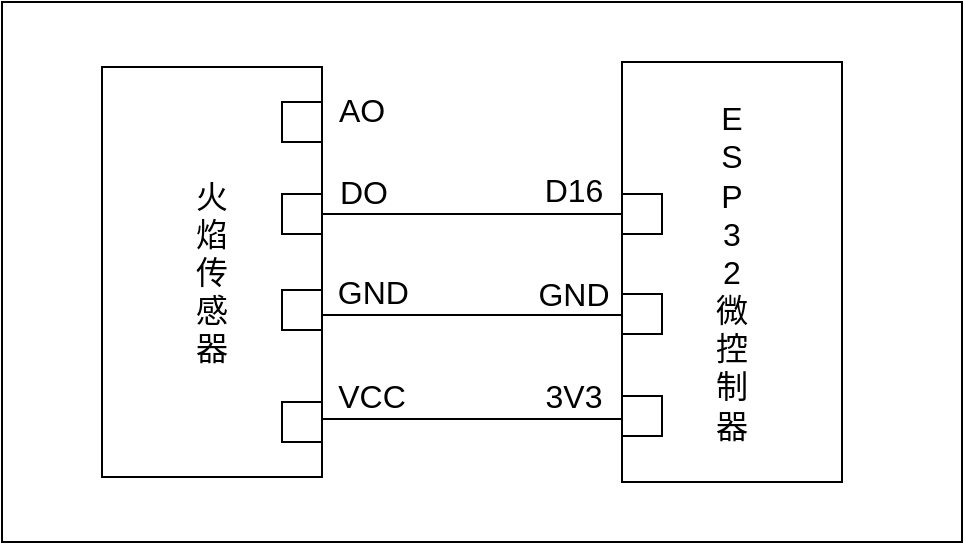 <mxfile version="26.2.14">
  <diagram name="第 1 页" id="i4qYyxMLu9p1aR7LU7I-">
    <mxGraphModel dx="1500" dy="826" grid="1" gridSize="10" guides="1" tooltips="1" connect="1" arrows="1" fold="1" page="1" pageScale="1" pageWidth="827" pageHeight="1169" math="0" shadow="0">
      <root>
        <mxCell id="0" />
        <mxCell id="1" parent="0" />
        <mxCell id="GGfPHSFVa5TLCeVPOStA-1" value="" style="rounded=0;whiteSpace=wrap;html=1;" parent="1" vertex="1">
          <mxGeometry x="140" y="330" width="480" height="270" as="geometry" />
        </mxCell>
        <mxCell id="GGfPHSFVa5TLCeVPOStA-2" value="&lt;span style=&quot;font-size: 16px;&quot;&gt;E&lt;/span&gt;&lt;div&gt;&lt;span style=&quot;font-size: 16px;&quot;&gt;S&lt;/span&gt;&lt;/div&gt;&lt;div&gt;&lt;span style=&quot;font-size: 16px;&quot;&gt;P&lt;/span&gt;&lt;/div&gt;&lt;div&gt;&lt;span style=&quot;font-size: 16px;&quot;&gt;3&lt;/span&gt;&lt;/div&gt;&lt;div&gt;&lt;span style=&quot;font-size: 16px;&quot;&gt;2&lt;/span&gt;&lt;/div&gt;&lt;div&gt;&lt;span style=&quot;font-size: 16px;&quot;&gt;微&lt;/span&gt;&lt;/div&gt;&lt;div&gt;&lt;span style=&quot;font-size: 16px;&quot;&gt;控&lt;/span&gt;&lt;/div&gt;&lt;div&gt;&lt;span style=&quot;font-size: 16px;&quot;&gt;制&lt;/span&gt;&lt;/div&gt;&lt;div&gt;&lt;span style=&quot;font-size: 16px;&quot;&gt;器&lt;/span&gt;&lt;/div&gt;" style="rounded=0;whiteSpace=wrap;html=1;" parent="1" vertex="1">
          <mxGeometry x="450" y="360" width="110" height="210" as="geometry" />
        </mxCell>
        <mxCell id="GGfPHSFVa5TLCeVPOStA-3" value="&lt;span style=&quot;font-size: 16px;&quot;&gt;火&lt;/span&gt;&lt;div&gt;&lt;span style=&quot;font-size: 16px;&quot;&gt;焰&lt;/span&gt;&lt;/div&gt;&lt;div&gt;&lt;span style=&quot;font-size: 16px;&quot;&gt;传&lt;/span&gt;&lt;/div&gt;&lt;div&gt;&lt;span style=&quot;font-size: 16px;&quot;&gt;感&lt;/span&gt;&lt;/div&gt;&lt;div&gt;&lt;span style=&quot;font-size: 16px;&quot;&gt;器&lt;/span&gt;&lt;/div&gt;" style="rounded=0;whiteSpace=wrap;html=1;" parent="1" vertex="1">
          <mxGeometry x="190" y="362.5" width="110" height="205" as="geometry" />
        </mxCell>
        <mxCell id="GGfPHSFVa5TLCeVPOStA-4" value="" style="rounded=0;whiteSpace=wrap;html=1;" parent="1" vertex="1">
          <mxGeometry x="280" y="426" width="20" height="20" as="geometry" />
        </mxCell>
        <mxCell id="GGfPHSFVa5TLCeVPOStA-5" value="" style="rounded=0;whiteSpace=wrap;html=1;direction=south;" parent="1" vertex="1">
          <mxGeometry x="280" y="474" width="20" height="20" as="geometry" />
        </mxCell>
        <mxCell id="GGfPHSFVa5TLCeVPOStA-6" value="" style="rounded=0;whiteSpace=wrap;html=1;" parent="1" vertex="1">
          <mxGeometry x="280" y="530" width="20" height="20" as="geometry" />
        </mxCell>
        <mxCell id="GGfPHSFVa5TLCeVPOStA-7" value="" style="rounded=0;whiteSpace=wrap;html=1;" parent="1" vertex="1">
          <mxGeometry x="450" y="426" width="20" height="20" as="geometry" />
        </mxCell>
        <mxCell id="GGfPHSFVa5TLCeVPOStA-8" value="" style="rounded=0;whiteSpace=wrap;html=1;" parent="1" vertex="1">
          <mxGeometry x="450" y="476" width="20" height="20" as="geometry" />
        </mxCell>
        <mxCell id="GGfPHSFVa5TLCeVPOStA-9" value="" style="rounded=0;whiteSpace=wrap;html=1;" parent="1" vertex="1">
          <mxGeometry x="450" y="527" width="20" height="20" as="geometry" />
        </mxCell>
        <mxCell id="GGfPHSFVa5TLCeVPOStA-10" value="" style="endArrow=none;html=1;rounded=0;exitX=1;exitY=0.5;exitDx=0;exitDy=0;entryX=0;entryY=0.5;entryDx=0;entryDy=0;" parent="1" source="GGfPHSFVa5TLCeVPOStA-4" target="GGfPHSFVa5TLCeVPOStA-7" edge="1">
          <mxGeometry width="50" height="50" relative="1" as="geometry">
            <mxPoint x="400" y="450" as="sourcePoint" />
            <mxPoint x="450" y="400" as="targetPoint" />
          </mxGeometry>
        </mxCell>
        <mxCell id="GGfPHSFVa5TLCeVPOStA-11" value="" style="endArrow=none;html=1;rounded=0;exitX=1;exitY=0.5;exitDx=0;exitDy=0;entryX=0;entryY=0.5;entryDx=0;entryDy=0;" parent="1" edge="1">
          <mxGeometry width="50" height="50" relative="1" as="geometry">
            <mxPoint x="300" y="486.5" as="sourcePoint" />
            <mxPoint x="450" y="486.5" as="targetPoint" />
          </mxGeometry>
        </mxCell>
        <mxCell id="GGfPHSFVa5TLCeVPOStA-12" value="" style="endArrow=none;html=1;rounded=0;exitX=1;exitY=0.5;exitDx=0;exitDy=0;entryX=0;entryY=0.5;entryDx=0;entryDy=0;" parent="1" edge="1">
          <mxGeometry width="50" height="50" relative="1" as="geometry">
            <mxPoint x="300" y="538.5" as="sourcePoint" />
            <mxPoint x="450" y="538.5" as="targetPoint" />
          </mxGeometry>
        </mxCell>
        <mxCell id="GGfPHSFVa5TLCeVPOStA-13" value="&lt;span style=&quot;font-size: 16px;&quot;&gt;AO&lt;/span&gt;" style="text;html=1;align=center;verticalAlign=middle;whiteSpace=wrap;rounded=0;" parent="1" vertex="1">
          <mxGeometry x="290" y="369" width="60" height="30" as="geometry" />
        </mxCell>
        <mxCell id="GGfPHSFVa5TLCeVPOStA-14" value="&lt;font style=&quot;font-size: 16px;&quot;&gt;&amp;nbsp; &amp;nbsp;GND&lt;/font&gt;" style="text;html=1;align=center;verticalAlign=middle;whiteSpace=wrap;rounded=0;" parent="1" vertex="1">
          <mxGeometry x="289" y="460" width="60" height="30" as="geometry" />
        </mxCell>
        <mxCell id="GGfPHSFVa5TLCeVPOStA-15" value="&lt;font style=&quot;font-size: 16px;&quot;&gt;VCC&lt;/font&gt;" style="text;html=1;align=center;verticalAlign=middle;whiteSpace=wrap;rounded=0;" parent="1" vertex="1">
          <mxGeometry x="295" y="512" width="60" height="30" as="geometry" />
        </mxCell>
        <mxCell id="GGfPHSFVa5TLCeVPOStA-16" value="&lt;span style=&quot;font-size: 16px;&quot;&gt;D16&lt;/span&gt;" style="text;html=1;align=center;verticalAlign=middle;whiteSpace=wrap;rounded=0;" parent="1" vertex="1">
          <mxGeometry x="396" y="409" width="60" height="30" as="geometry" />
        </mxCell>
        <mxCell id="GGfPHSFVa5TLCeVPOStA-17" value="&lt;span style=&quot;font-size: 16px;&quot;&gt;GND&lt;/span&gt;" style="text;html=1;align=center;verticalAlign=middle;whiteSpace=wrap;rounded=0;" parent="1" vertex="1">
          <mxGeometry x="396" y="461" width="60" height="30" as="geometry" />
        </mxCell>
        <mxCell id="GGfPHSFVa5TLCeVPOStA-18" value="&lt;span style=&quot;font-size: 16px;&quot;&gt;3V3&lt;/span&gt;" style="text;html=1;align=center;verticalAlign=middle;whiteSpace=wrap;rounded=0;" parent="1" vertex="1">
          <mxGeometry x="396" y="512" width="60" height="30" as="geometry" />
        </mxCell>
        <mxCell id="GGfPHSFVa5TLCeVPOStA-19" value="" style="rounded=0;whiteSpace=wrap;html=1;" parent="1" vertex="1">
          <mxGeometry x="280" y="380" width="20" height="20" as="geometry" />
        </mxCell>
        <mxCell id="GGfPHSFVa5TLCeVPOStA-25" value="&lt;span style=&quot;font-size: 16px;&quot;&gt;DO&lt;/span&gt;" style="text;html=1;align=center;verticalAlign=middle;whiteSpace=wrap;rounded=0;" parent="1" vertex="1">
          <mxGeometry x="291" y="410" width="60" height="30" as="geometry" />
        </mxCell>
      </root>
    </mxGraphModel>
  </diagram>
</mxfile>
